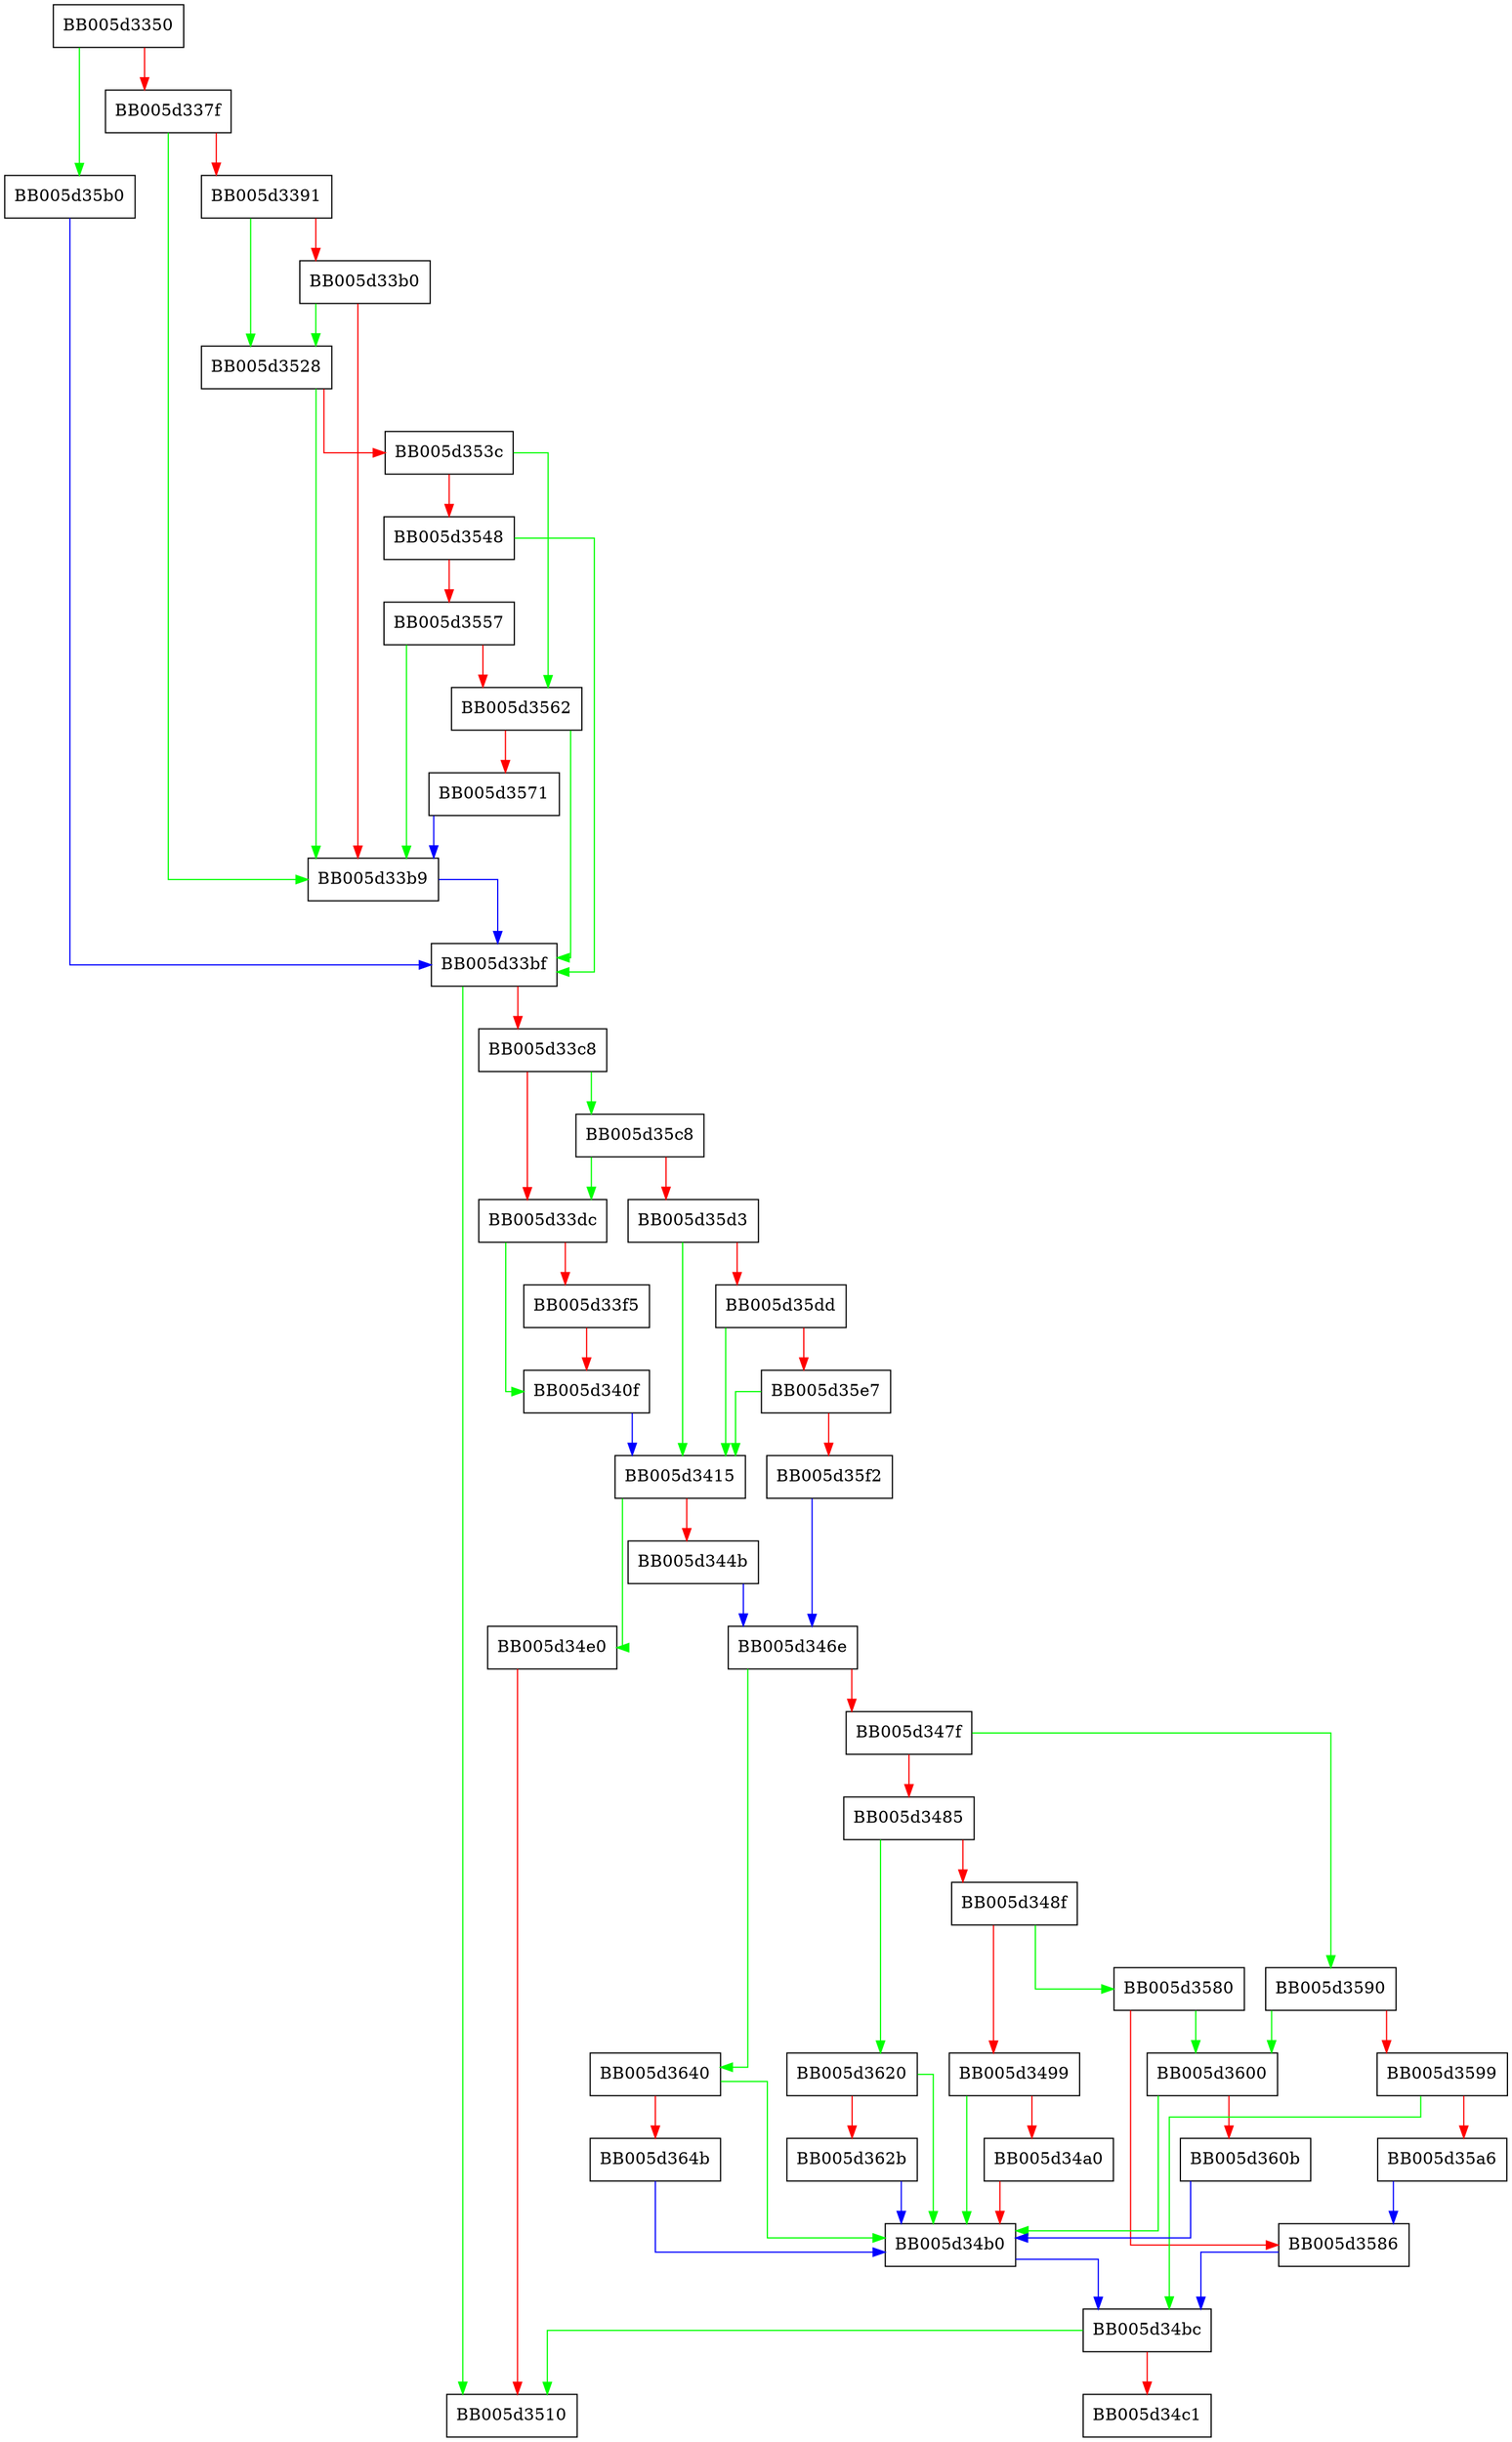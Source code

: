 digraph EVP_PKEY_set1_DSA {
  node [shape="box"];
  graph [splines=ortho];
  BB005d3350 -> BB005d35b0 [color="green"];
  BB005d3350 -> BB005d337f [color="red"];
  BB005d337f -> BB005d33b9 [color="green"];
  BB005d337f -> BB005d3391 [color="red"];
  BB005d3391 -> BB005d3528 [color="green"];
  BB005d3391 -> BB005d33b0 [color="red"];
  BB005d33b0 -> BB005d3528 [color="green"];
  BB005d33b0 -> BB005d33b9 [color="red"];
  BB005d33b9 -> BB005d33bf [color="blue"];
  BB005d33bf -> BB005d3510 [color="green"];
  BB005d33bf -> BB005d33c8 [color="red"];
  BB005d33c8 -> BB005d35c8 [color="green"];
  BB005d33c8 -> BB005d33dc [color="red"];
  BB005d33dc -> BB005d340f [color="green"];
  BB005d33dc -> BB005d33f5 [color="red"];
  BB005d33f5 -> BB005d340f [color="red"];
  BB005d340f -> BB005d3415 [color="blue"];
  BB005d3415 -> BB005d34e0 [color="green"];
  BB005d3415 -> BB005d344b [color="red"];
  BB005d344b -> BB005d346e [color="blue"];
  BB005d346e -> BB005d3640 [color="green"];
  BB005d346e -> BB005d347f [color="red"];
  BB005d347f -> BB005d3590 [color="green"];
  BB005d347f -> BB005d3485 [color="red"];
  BB005d3485 -> BB005d3620 [color="green"];
  BB005d3485 -> BB005d348f [color="red"];
  BB005d348f -> BB005d3580 [color="green"];
  BB005d348f -> BB005d3499 [color="red"];
  BB005d3499 -> BB005d34b0 [color="green"];
  BB005d3499 -> BB005d34a0 [color="red"];
  BB005d34a0 -> BB005d34b0 [color="red"];
  BB005d34b0 -> BB005d34bc [color="blue"];
  BB005d34bc -> BB005d3510 [color="green"];
  BB005d34bc -> BB005d34c1 [color="red"];
  BB005d34e0 -> BB005d3510 [color="red"];
  BB005d3528 -> BB005d33b9 [color="green"];
  BB005d3528 -> BB005d353c [color="red"];
  BB005d353c -> BB005d3562 [color="green"];
  BB005d353c -> BB005d3548 [color="red"];
  BB005d3548 -> BB005d33bf [color="green"];
  BB005d3548 -> BB005d3557 [color="red"];
  BB005d3557 -> BB005d33b9 [color="green"];
  BB005d3557 -> BB005d3562 [color="red"];
  BB005d3562 -> BB005d33bf [color="green"];
  BB005d3562 -> BB005d3571 [color="red"];
  BB005d3571 -> BB005d33b9 [color="blue"];
  BB005d3580 -> BB005d3600 [color="green"];
  BB005d3580 -> BB005d3586 [color="red"];
  BB005d3586 -> BB005d34bc [color="blue"];
  BB005d3590 -> BB005d3600 [color="green"];
  BB005d3590 -> BB005d3599 [color="red"];
  BB005d3599 -> BB005d34bc [color="green"];
  BB005d3599 -> BB005d35a6 [color="red"];
  BB005d35a6 -> BB005d3586 [color="blue"];
  BB005d35b0 -> BB005d33bf [color="blue"];
  BB005d35c8 -> BB005d33dc [color="green"];
  BB005d35c8 -> BB005d35d3 [color="red"];
  BB005d35d3 -> BB005d3415 [color="green"];
  BB005d35d3 -> BB005d35dd [color="red"];
  BB005d35dd -> BB005d3415 [color="green"];
  BB005d35dd -> BB005d35e7 [color="red"];
  BB005d35e7 -> BB005d3415 [color="green"];
  BB005d35e7 -> BB005d35f2 [color="red"];
  BB005d35f2 -> BB005d346e [color="blue"];
  BB005d3600 -> BB005d34b0 [color="green"];
  BB005d3600 -> BB005d360b [color="red"];
  BB005d360b -> BB005d34b0 [color="blue"];
  BB005d3620 -> BB005d34b0 [color="green"];
  BB005d3620 -> BB005d362b [color="red"];
  BB005d362b -> BB005d34b0 [color="blue"];
  BB005d3640 -> BB005d34b0 [color="green"];
  BB005d3640 -> BB005d364b [color="red"];
  BB005d364b -> BB005d34b0 [color="blue"];
}